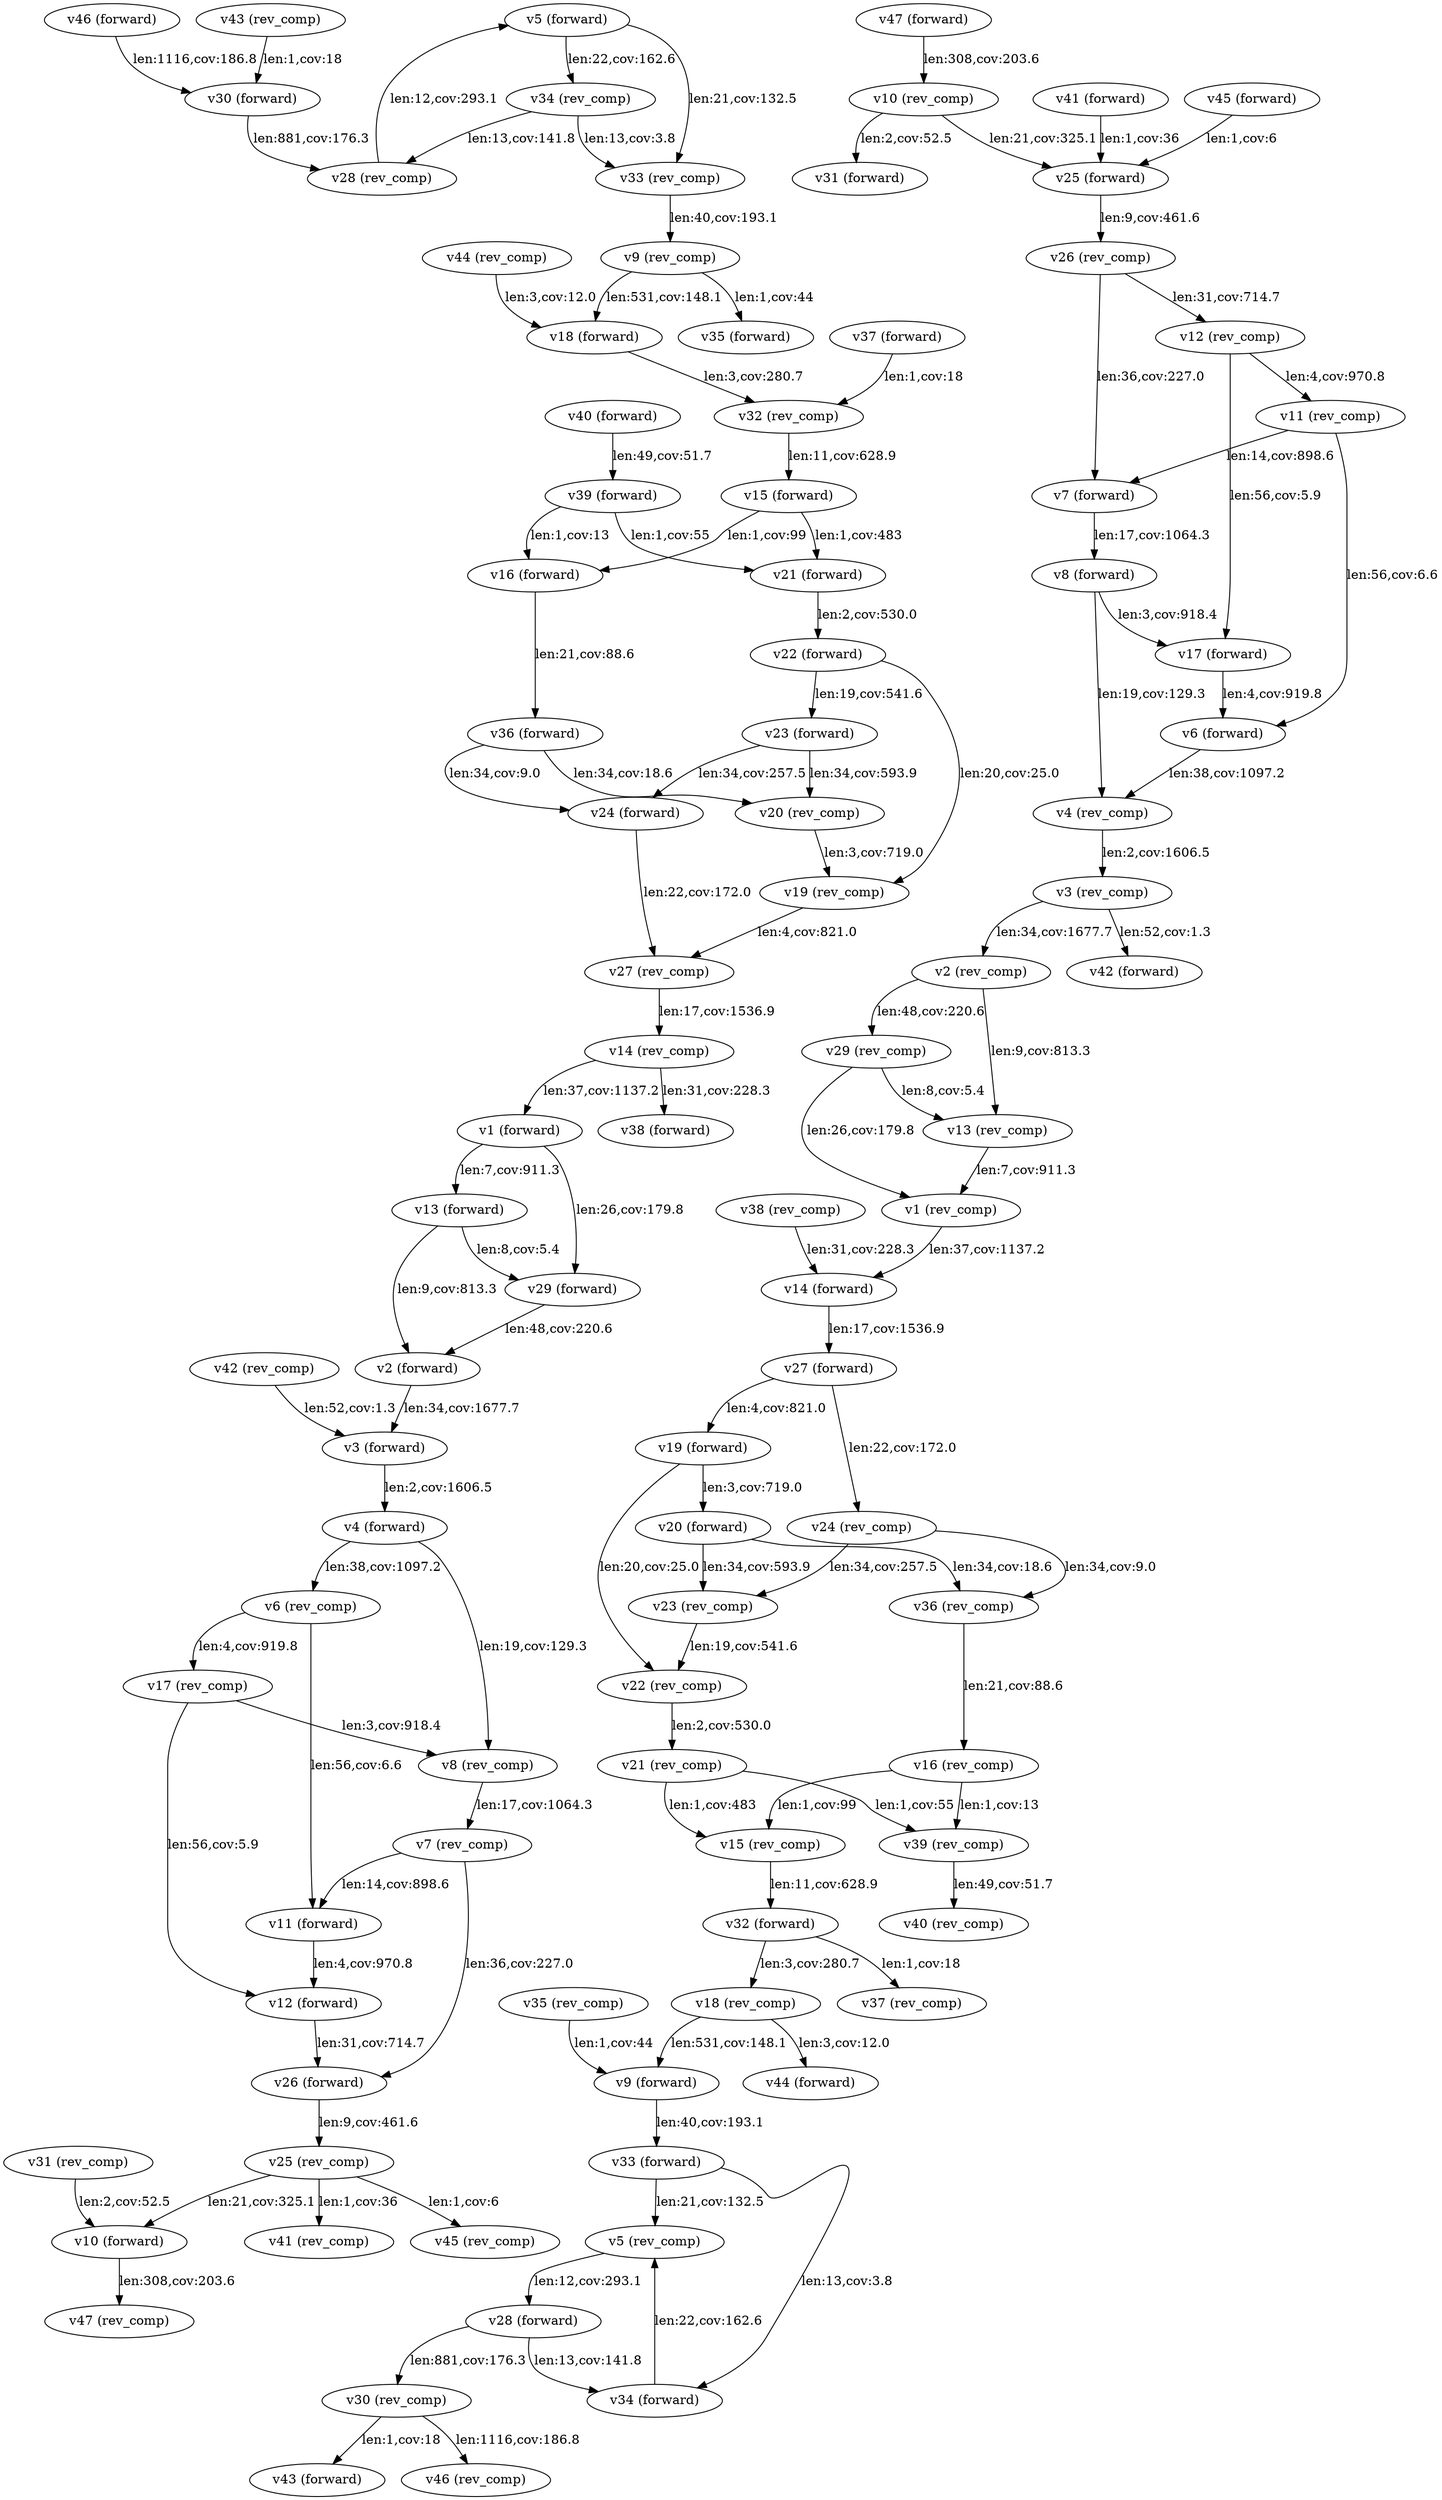 strict digraph  {
"v1 (forward)";
"v13 (forward)";
"v29 (forward)";
"v1 (rev_comp)";
"v14 (forward)";
"v2 (forward)";
"v3 (forward)";
"v2 (rev_comp)";
"v29 (rev_comp)";
"v13 (rev_comp)";
"v4 (forward)";
"v6 (rev_comp)";
"v8 (rev_comp)";
"v4 (rev_comp)";
"v3 (rev_comp)";
"v42 (forward)";
"v5 (forward)";
"v34 (rev_comp)";
"v33 (rev_comp)";
"v5 (rev_comp)";
"v28 (forward)";
"v6 (forward)";
"v17 (rev_comp)";
"v11 (forward)";
"v7 (forward)";
"v8 (forward)";
"v17 (forward)";
"v7 (rev_comp)";
"v26 (forward)";
"v9 (forward)";
"v33 (forward)";
"v9 (rev_comp)";
"v35 (forward)";
"v18 (forward)";
"v10 (forward)";
"v47 (rev_comp)";
"v10 (rev_comp)";
"v31 (forward)";
"v25 (forward)";
"v12 (forward)";
"v12 (rev_comp)";
"v11 (rev_comp)";
"v27 (forward)";
"v14 (rev_comp)";
"v38 (forward)";
"v15 (forward)";
"v16 (forward)";
"v21 (forward)";
"v36 (forward)";
"v16 (rev_comp)";
"v15 (rev_comp)";
"v39 (rev_comp)";
"v32 (forward)";
"v32 (rev_comp)";
"v18 (rev_comp)";
"v44 (forward)";
"v19 (forward)";
"v20 (forward)";
"v22 (rev_comp)";
"v23 (rev_comp)";
"v36 (rev_comp)";
"v20 (rev_comp)";
"v19 (rev_comp)";
"v27 (rev_comp)";
"v22 (forward)";
"v23 (forward)";
"v21 (rev_comp)";
"v24 (forward)";
"v24 (rev_comp)";
"v26 (rev_comp)";
"v25 (rev_comp)";
"v41 (rev_comp)";
"v45 (rev_comp)";
"v34 (forward)";
"v30 (rev_comp)";
"v28 (rev_comp)";
"v30 (forward)";
"v43 (forward)";
"v46 (rev_comp)";
"v31 (rev_comp)";
"v37 (rev_comp)";
"v35 (rev_comp)";
"v37 (forward)";
"v38 (rev_comp)";
"v39 (forward)";
"v40 (rev_comp)";
"v40 (forward)";
"v41 (forward)";
"v42 (rev_comp)";
"v43 (rev_comp)";
"v44 (rev_comp)";
"v45 (forward)";
"v46 (forward)";
"v47 (forward)";
"v1 (forward)" -> "v13 (forward)"  [label="len:7,cov:911.3"];
"v1 (forward)" -> "v29 (forward)"  [label="len:26,cov:179.8"];
"v13 (forward)" -> "v29 (forward)"  [label="len:8,cov:5.4"];
"v13 (forward)" -> "v2 (forward)"  [label="len:9,cov:813.3"];
"v29 (forward)" -> "v2 (forward)"  [label="len:48,cov:220.6"];
"v1 (rev_comp)" -> "v14 (forward)"  [label="len:37,cov:1137.2"];
"v14 (forward)" -> "v27 (forward)"  [label="len:17,cov:1536.9"];
"v2 (forward)" -> "v3 (forward)"  [label="len:34,cov:1677.7"];
"v3 (forward)" -> "v4 (forward)"  [label="len:2,cov:1606.5"];
"v2 (rev_comp)" -> "v29 (rev_comp)"  [label="len:48,cov:220.6"];
"v2 (rev_comp)" -> "v13 (rev_comp)"  [label="len:9,cov:813.3"];
"v29 (rev_comp)" -> "v13 (rev_comp)"  [label="len:8,cov:5.4"];
"v29 (rev_comp)" -> "v1 (rev_comp)"  [label="len:26,cov:179.8"];
"v13 (rev_comp)" -> "v1 (rev_comp)"  [label="len:7,cov:911.3"];
"v4 (forward)" -> "v6 (rev_comp)"  [label="len:38,cov:1097.2"];
"v4 (forward)" -> "v8 (rev_comp)"  [label="len:19,cov:129.3"];
"v6 (rev_comp)" -> "v17 (rev_comp)"  [label="len:4,cov:919.8"];
"v6 (rev_comp)" -> "v11 (forward)"  [label="len:56,cov:6.6"];
"v8 (rev_comp)" -> "v7 (rev_comp)"  [label="len:17,cov:1064.3"];
"v4 (rev_comp)" -> "v3 (rev_comp)"  [label="len:2,cov:1606.5"];
"v3 (rev_comp)" -> "v42 (forward)"  [label="len:52,cov:1.3"];
"v3 (rev_comp)" -> "v2 (rev_comp)"  [label="len:34,cov:1677.7"];
"v5 (forward)" -> "v34 (rev_comp)"  [label="len:22,cov:162.6"];
"v5 (forward)" -> "v33 (rev_comp)"  [label="len:21,cov:132.5"];
"v34 (rev_comp)" -> "v28 (rev_comp)"  [label="len:13,cov:141.8"];
"v34 (rev_comp)" -> "v33 (rev_comp)"  [label="len:13,cov:3.8"];
"v33 (rev_comp)" -> "v9 (rev_comp)"  [label="len:40,cov:193.1"];
"v5 (rev_comp)" -> "v28 (forward)"  [label="len:12,cov:293.1"];
"v28 (forward)" -> "v34 (forward)"  [label="len:13,cov:141.8"];
"v28 (forward)" -> "v30 (rev_comp)"  [label="len:881,cov:176.3"];
"v6 (forward)" -> "v4 (rev_comp)"  [label="len:38,cov:1097.2"];
"v17 (rev_comp)" -> "v12 (forward)"  [label="len:56,cov:5.9"];
"v17 (rev_comp)" -> "v8 (rev_comp)"  [label="len:3,cov:918.4"];
"v11 (forward)" -> "v12 (forward)"  [label="len:4,cov:970.8"];
"v7 (forward)" -> "v8 (forward)"  [label="len:17,cov:1064.3"];
"v8 (forward)" -> "v17 (forward)"  [label="len:3,cov:918.4"];
"v8 (forward)" -> "v4 (rev_comp)"  [label="len:19,cov:129.3"];
"v17 (forward)" -> "v6 (forward)"  [label="len:4,cov:919.8"];
"v7 (rev_comp)" -> "v11 (forward)"  [label="len:14,cov:898.6"];
"v7 (rev_comp)" -> "v26 (forward)"  [label="len:36,cov:227.0"];
"v26 (forward)" -> "v25 (rev_comp)"  [label="len:9,cov:461.6"];
"v9 (forward)" -> "v33 (forward)"  [label="len:40,cov:193.1"];
"v33 (forward)" -> "v34 (forward)"  [label="len:13,cov:3.8"];
"v33 (forward)" -> "v5 (rev_comp)"  [label="len:21,cov:132.5"];
"v9 (rev_comp)" -> "v35 (forward)"  [label="len:1,cov:44"];
"v9 (rev_comp)" -> "v18 (forward)"  [label="len:531,cov:148.1"];
"v18 (forward)" -> "v32 (rev_comp)"  [label="len:3,cov:280.7"];
"v10 (forward)" -> "v47 (rev_comp)"  [label="len:308,cov:203.6"];
"v10 (rev_comp)" -> "v31 (forward)"  [label="len:2,cov:52.5"];
"v10 (rev_comp)" -> "v25 (forward)"  [label="len:21,cov:325.1"];
"v25 (forward)" -> "v26 (rev_comp)"  [label="len:9,cov:461.6"];
"v12 (forward)" -> "v26 (forward)"  [label="len:31,cov:714.7"];
"v12 (rev_comp)" -> "v11 (rev_comp)"  [label="len:4,cov:970.8"];
"v12 (rev_comp)" -> "v17 (forward)"  [label="len:56,cov:5.9"];
"v11 (rev_comp)" -> "v6 (forward)"  [label="len:56,cov:6.6"];
"v11 (rev_comp)" -> "v7 (forward)"  [label="len:14,cov:898.6"];
"v27 (forward)" -> "v24 (rev_comp)"  [label="len:22,cov:172.0"];
"v27 (forward)" -> "v19 (forward)"  [label="len:4,cov:821.0"];
"v14 (rev_comp)" -> "v38 (forward)"  [label="len:31,cov:228.3"];
"v14 (rev_comp)" -> "v1 (forward)"  [label="len:37,cov:1137.2"];
"v15 (forward)" -> "v16 (forward)"  [label="len:1,cov:99"];
"v15 (forward)" -> "v21 (forward)"  [label="len:1,cov:483"];
"v16 (forward)" -> "v36 (forward)"  [label="len:21,cov:88.6"];
"v21 (forward)" -> "v22 (forward)"  [label="len:2,cov:530.0"];
"v36 (forward)" -> "v20 (rev_comp)"  [label="len:34,cov:18.6"];
"v36 (forward)" -> "v24 (forward)"  [label="len:34,cov:9.0"];
"v16 (rev_comp)" -> "v15 (rev_comp)"  [label="len:1,cov:99"];
"v16 (rev_comp)" -> "v39 (rev_comp)"  [label="len:1,cov:13"];
"v15 (rev_comp)" -> "v32 (forward)"  [label="len:11,cov:628.9"];
"v39 (rev_comp)" -> "v40 (rev_comp)"  [label="len:49,cov:51.7"];
"v32 (forward)" -> "v37 (rev_comp)"  [label="len:1,cov:18"];
"v32 (forward)" -> "v18 (rev_comp)"  [label="len:3,cov:280.7"];
"v32 (rev_comp)" -> "v15 (forward)"  [label="len:11,cov:628.9"];
"v18 (rev_comp)" -> "v44 (forward)"  [label="len:3,cov:12.0"];
"v18 (rev_comp)" -> "v9 (forward)"  [label="len:531,cov:148.1"];
"v19 (forward)" -> "v20 (forward)"  [label="len:3,cov:719.0"];
"v19 (forward)" -> "v22 (rev_comp)"  [label="len:20,cov:25.0"];
"v20 (forward)" -> "v23 (rev_comp)"  [label="len:34,cov:593.9"];
"v20 (forward)" -> "v36 (rev_comp)"  [label="len:34,cov:18.6"];
"v22 (rev_comp)" -> "v21 (rev_comp)"  [label="len:2,cov:530.0"];
"v23 (rev_comp)" -> "v22 (rev_comp)"  [label="len:19,cov:541.6"];
"v36 (rev_comp)" -> "v16 (rev_comp)"  [label="len:21,cov:88.6"];
"v20 (rev_comp)" -> "v19 (rev_comp)"  [label="len:3,cov:719.0"];
"v19 (rev_comp)" -> "v27 (rev_comp)"  [label="len:4,cov:821.0"];
"v27 (rev_comp)" -> "v14 (rev_comp)"  [label="len:17,cov:1536.9"];
"v22 (forward)" -> "v23 (forward)"  [label="len:19,cov:541.6"];
"v22 (forward)" -> "v19 (rev_comp)"  [label="len:20,cov:25.0"];
"v23 (forward)" -> "v20 (rev_comp)"  [label="len:34,cov:593.9"];
"v23 (forward)" -> "v24 (forward)"  [label="len:34,cov:257.5"];
"v21 (rev_comp)" -> "v15 (rev_comp)"  [label="len:1,cov:483"];
"v21 (rev_comp)" -> "v39 (rev_comp)"  [label="len:1,cov:55"];
"v24 (forward)" -> "v27 (rev_comp)"  [label="len:22,cov:172.0"];
"v24 (rev_comp)" -> "v23 (rev_comp)"  [label="len:34,cov:257.5"];
"v24 (rev_comp)" -> "v36 (rev_comp)"  [label="len:34,cov:9.0"];
"v26 (rev_comp)" -> "v12 (rev_comp)"  [label="len:31,cov:714.7"];
"v26 (rev_comp)" -> "v7 (forward)"  [label="len:36,cov:227.0"];
"v25 (rev_comp)" -> "v41 (rev_comp)"  [label="len:1,cov:36"];
"v25 (rev_comp)" -> "v45 (rev_comp)"  [label="len:1,cov:6"];
"v25 (rev_comp)" -> "v10 (forward)"  [label="len:21,cov:325.1"];
"v34 (forward)" -> "v5 (rev_comp)"  [label="len:22,cov:162.6"];
"v30 (rev_comp)" -> "v43 (forward)"  [label="len:1,cov:18"];
"v30 (rev_comp)" -> "v46 (rev_comp)"  [label="len:1116,cov:186.8"];
"v28 (rev_comp)" -> "v5 (forward)"  [label="len:12,cov:293.1"];
"v30 (forward)" -> "v28 (rev_comp)"  [label="len:881,cov:176.3"];
"v31 (rev_comp)" -> "v10 (forward)"  [label="len:2,cov:52.5"];
"v35 (rev_comp)" -> "v9 (forward)"  [label="len:1,cov:44"];
"v37 (forward)" -> "v32 (rev_comp)"  [label="len:1,cov:18"];
"v38 (rev_comp)" -> "v14 (forward)"  [label="len:31,cov:228.3"];
"v39 (forward)" -> "v21 (forward)"  [label="len:1,cov:55"];
"v39 (forward)" -> "v16 (forward)"  [label="len:1,cov:13"];
"v40 (forward)" -> "v39 (forward)"  [label="len:49,cov:51.7"];
"v41 (forward)" -> "v25 (forward)"  [label="len:1,cov:36"];
"v42 (rev_comp)" -> "v3 (forward)"  [label="len:52,cov:1.3"];
"v43 (rev_comp)" -> "v30 (forward)"  [label="len:1,cov:18"];
"v44 (rev_comp)" -> "v18 (forward)"  [label="len:3,cov:12.0"];
"v45 (forward)" -> "v25 (forward)"  [label="len:1,cov:6"];
"v46 (forward)" -> "v30 (forward)"  [label="len:1116,cov:186.8"];
"v47 (forward)" -> "v10 (rev_comp)"  [label="len:308,cov:203.6"];
}
